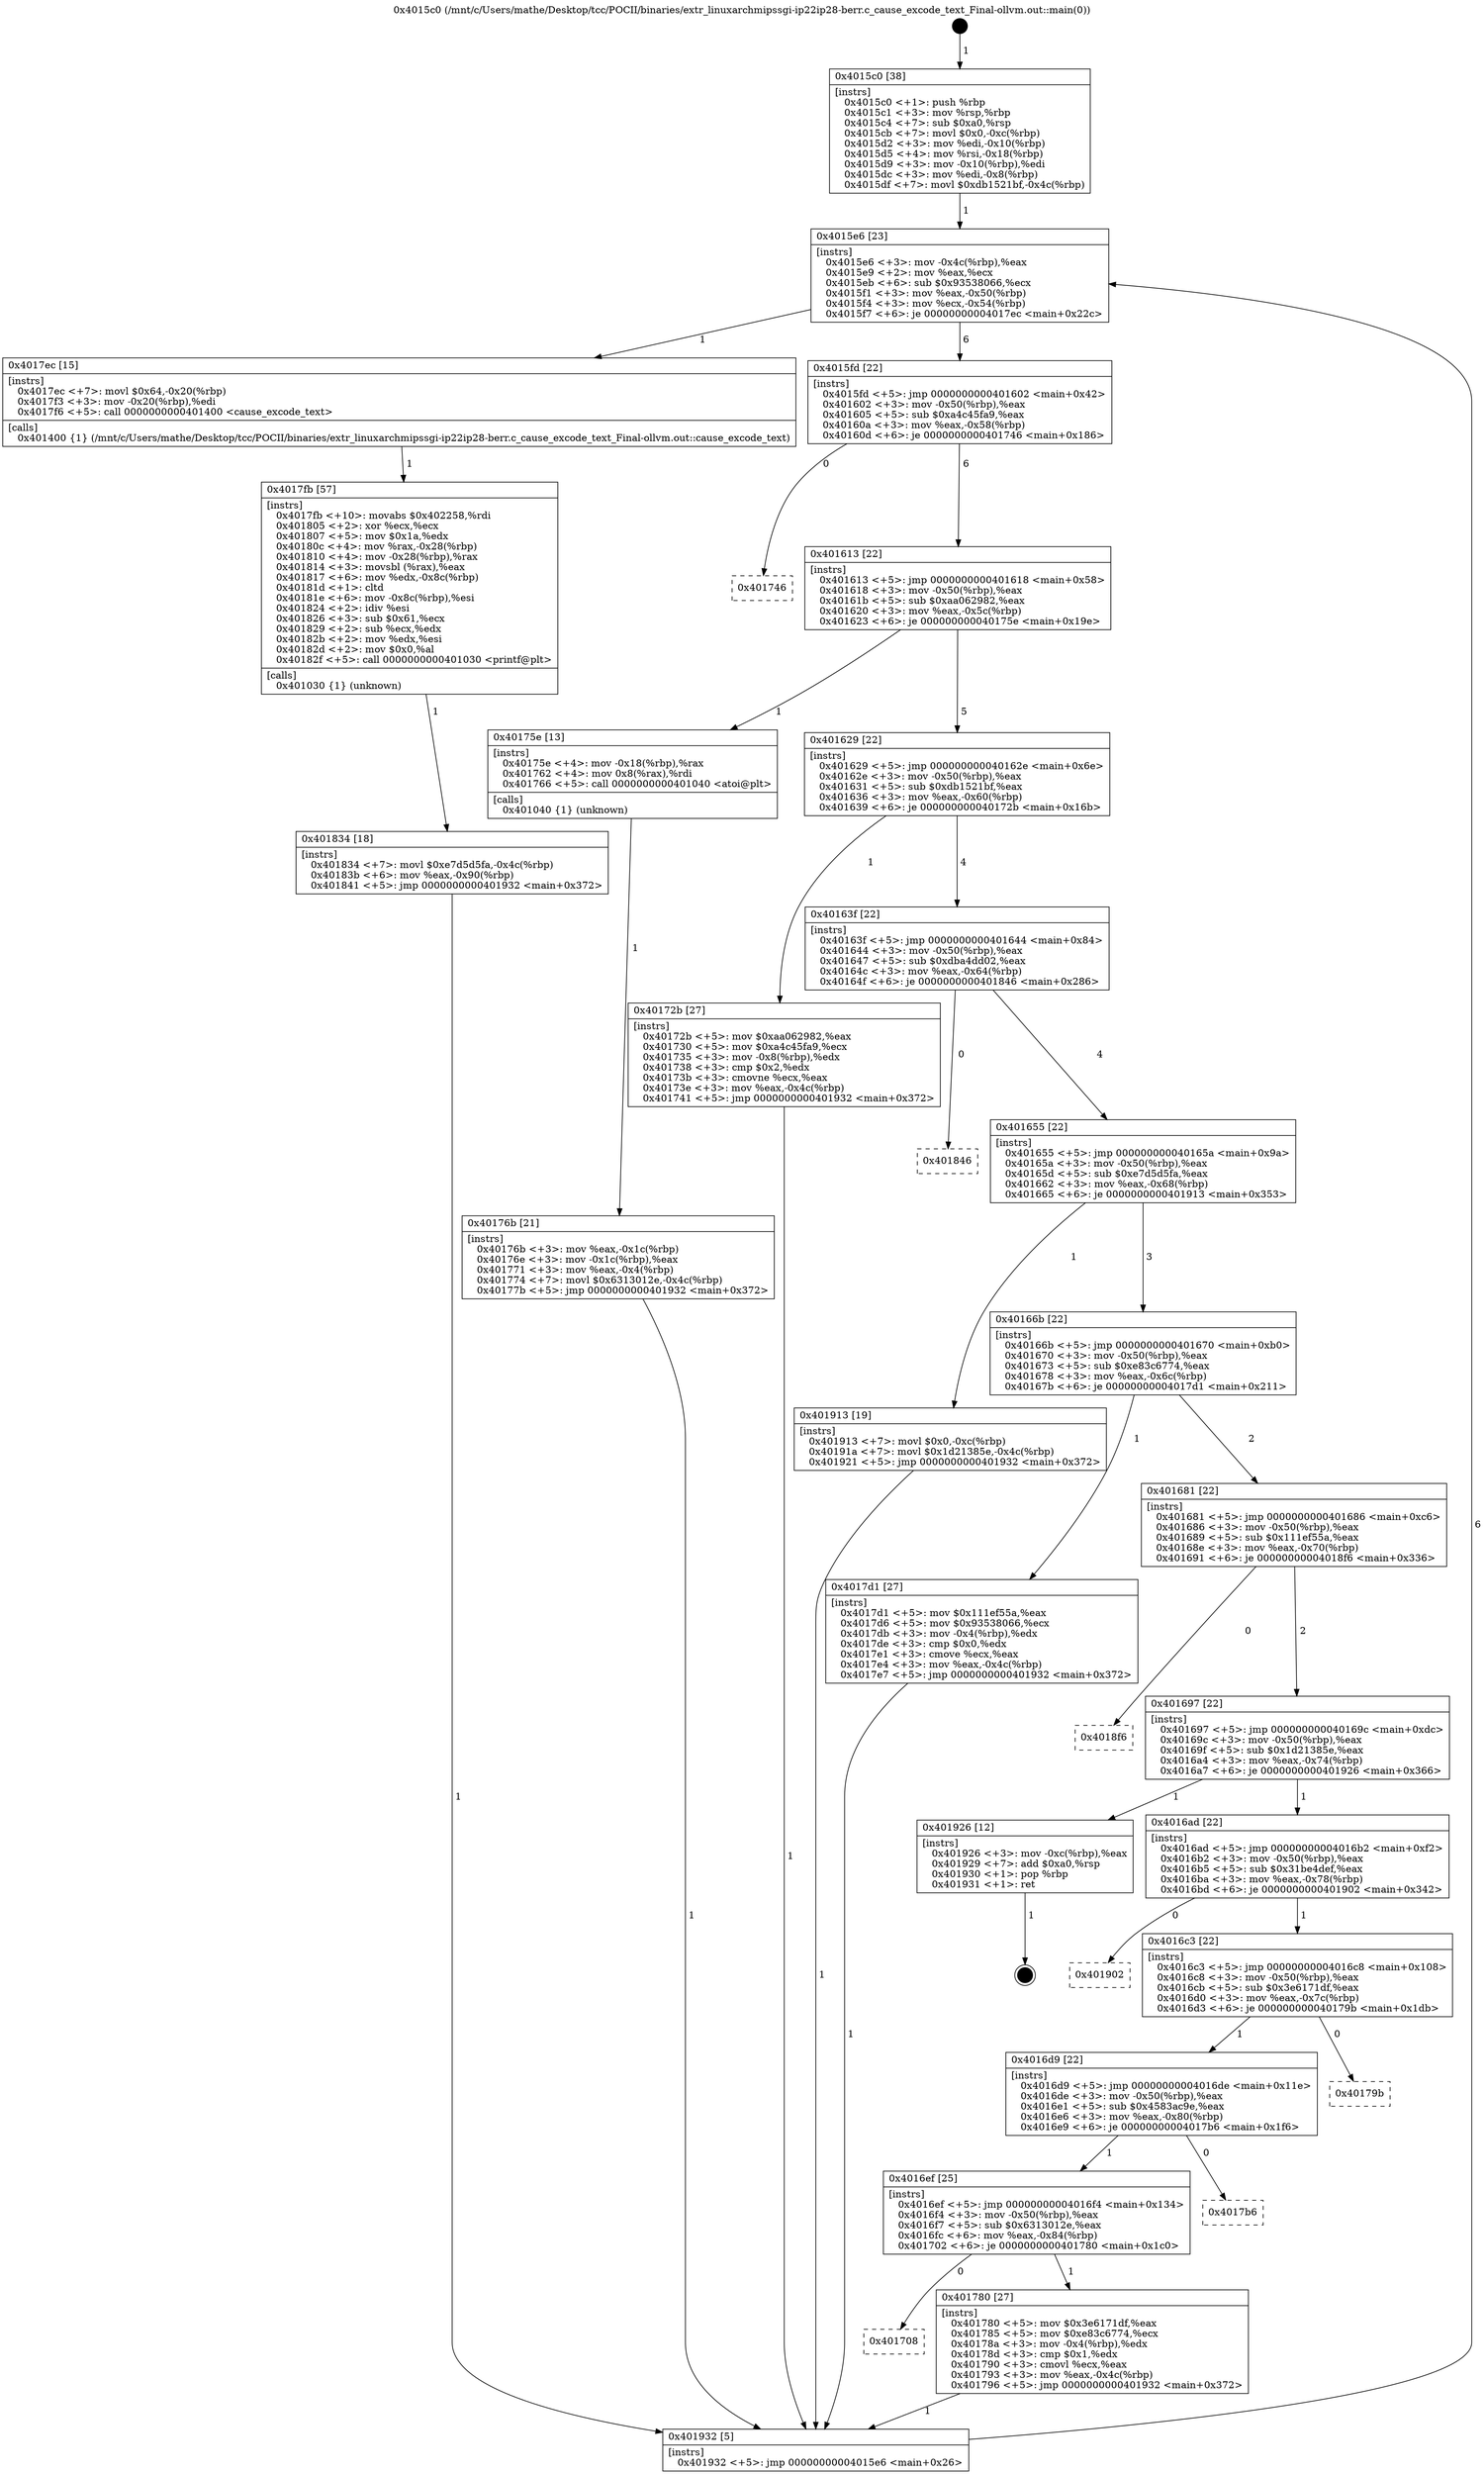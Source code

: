 digraph "0x4015c0" {
  label = "0x4015c0 (/mnt/c/Users/mathe/Desktop/tcc/POCII/binaries/extr_linuxarchmipssgi-ip22ip28-berr.c_cause_excode_text_Final-ollvm.out::main(0))"
  labelloc = "t"
  node[shape=record]

  Entry [label="",width=0.3,height=0.3,shape=circle,fillcolor=black,style=filled]
  "0x4015e6" [label="{
     0x4015e6 [23]\l
     | [instrs]\l
     &nbsp;&nbsp;0x4015e6 \<+3\>: mov -0x4c(%rbp),%eax\l
     &nbsp;&nbsp;0x4015e9 \<+2\>: mov %eax,%ecx\l
     &nbsp;&nbsp;0x4015eb \<+6\>: sub $0x93538066,%ecx\l
     &nbsp;&nbsp;0x4015f1 \<+3\>: mov %eax,-0x50(%rbp)\l
     &nbsp;&nbsp;0x4015f4 \<+3\>: mov %ecx,-0x54(%rbp)\l
     &nbsp;&nbsp;0x4015f7 \<+6\>: je 00000000004017ec \<main+0x22c\>\l
  }"]
  "0x4017ec" [label="{
     0x4017ec [15]\l
     | [instrs]\l
     &nbsp;&nbsp;0x4017ec \<+7\>: movl $0x64,-0x20(%rbp)\l
     &nbsp;&nbsp;0x4017f3 \<+3\>: mov -0x20(%rbp),%edi\l
     &nbsp;&nbsp;0x4017f6 \<+5\>: call 0000000000401400 \<cause_excode_text\>\l
     | [calls]\l
     &nbsp;&nbsp;0x401400 \{1\} (/mnt/c/Users/mathe/Desktop/tcc/POCII/binaries/extr_linuxarchmipssgi-ip22ip28-berr.c_cause_excode_text_Final-ollvm.out::cause_excode_text)\l
  }"]
  "0x4015fd" [label="{
     0x4015fd [22]\l
     | [instrs]\l
     &nbsp;&nbsp;0x4015fd \<+5\>: jmp 0000000000401602 \<main+0x42\>\l
     &nbsp;&nbsp;0x401602 \<+3\>: mov -0x50(%rbp),%eax\l
     &nbsp;&nbsp;0x401605 \<+5\>: sub $0xa4c45fa9,%eax\l
     &nbsp;&nbsp;0x40160a \<+3\>: mov %eax,-0x58(%rbp)\l
     &nbsp;&nbsp;0x40160d \<+6\>: je 0000000000401746 \<main+0x186\>\l
  }"]
  Exit [label="",width=0.3,height=0.3,shape=circle,fillcolor=black,style=filled,peripheries=2]
  "0x401746" [label="{
     0x401746\l
  }", style=dashed]
  "0x401613" [label="{
     0x401613 [22]\l
     | [instrs]\l
     &nbsp;&nbsp;0x401613 \<+5\>: jmp 0000000000401618 \<main+0x58\>\l
     &nbsp;&nbsp;0x401618 \<+3\>: mov -0x50(%rbp),%eax\l
     &nbsp;&nbsp;0x40161b \<+5\>: sub $0xaa062982,%eax\l
     &nbsp;&nbsp;0x401620 \<+3\>: mov %eax,-0x5c(%rbp)\l
     &nbsp;&nbsp;0x401623 \<+6\>: je 000000000040175e \<main+0x19e\>\l
  }"]
  "0x401834" [label="{
     0x401834 [18]\l
     | [instrs]\l
     &nbsp;&nbsp;0x401834 \<+7\>: movl $0xe7d5d5fa,-0x4c(%rbp)\l
     &nbsp;&nbsp;0x40183b \<+6\>: mov %eax,-0x90(%rbp)\l
     &nbsp;&nbsp;0x401841 \<+5\>: jmp 0000000000401932 \<main+0x372\>\l
  }"]
  "0x40175e" [label="{
     0x40175e [13]\l
     | [instrs]\l
     &nbsp;&nbsp;0x40175e \<+4\>: mov -0x18(%rbp),%rax\l
     &nbsp;&nbsp;0x401762 \<+4\>: mov 0x8(%rax),%rdi\l
     &nbsp;&nbsp;0x401766 \<+5\>: call 0000000000401040 \<atoi@plt\>\l
     | [calls]\l
     &nbsp;&nbsp;0x401040 \{1\} (unknown)\l
  }"]
  "0x401629" [label="{
     0x401629 [22]\l
     | [instrs]\l
     &nbsp;&nbsp;0x401629 \<+5\>: jmp 000000000040162e \<main+0x6e\>\l
     &nbsp;&nbsp;0x40162e \<+3\>: mov -0x50(%rbp),%eax\l
     &nbsp;&nbsp;0x401631 \<+5\>: sub $0xdb1521bf,%eax\l
     &nbsp;&nbsp;0x401636 \<+3\>: mov %eax,-0x60(%rbp)\l
     &nbsp;&nbsp;0x401639 \<+6\>: je 000000000040172b \<main+0x16b\>\l
  }"]
  "0x4017fb" [label="{
     0x4017fb [57]\l
     | [instrs]\l
     &nbsp;&nbsp;0x4017fb \<+10\>: movabs $0x402258,%rdi\l
     &nbsp;&nbsp;0x401805 \<+2\>: xor %ecx,%ecx\l
     &nbsp;&nbsp;0x401807 \<+5\>: mov $0x1a,%edx\l
     &nbsp;&nbsp;0x40180c \<+4\>: mov %rax,-0x28(%rbp)\l
     &nbsp;&nbsp;0x401810 \<+4\>: mov -0x28(%rbp),%rax\l
     &nbsp;&nbsp;0x401814 \<+3\>: movsbl (%rax),%eax\l
     &nbsp;&nbsp;0x401817 \<+6\>: mov %edx,-0x8c(%rbp)\l
     &nbsp;&nbsp;0x40181d \<+1\>: cltd\l
     &nbsp;&nbsp;0x40181e \<+6\>: mov -0x8c(%rbp),%esi\l
     &nbsp;&nbsp;0x401824 \<+2\>: idiv %esi\l
     &nbsp;&nbsp;0x401826 \<+3\>: sub $0x61,%ecx\l
     &nbsp;&nbsp;0x401829 \<+2\>: sub %ecx,%edx\l
     &nbsp;&nbsp;0x40182b \<+2\>: mov %edx,%esi\l
     &nbsp;&nbsp;0x40182d \<+2\>: mov $0x0,%al\l
     &nbsp;&nbsp;0x40182f \<+5\>: call 0000000000401030 \<printf@plt\>\l
     | [calls]\l
     &nbsp;&nbsp;0x401030 \{1\} (unknown)\l
  }"]
  "0x40172b" [label="{
     0x40172b [27]\l
     | [instrs]\l
     &nbsp;&nbsp;0x40172b \<+5\>: mov $0xaa062982,%eax\l
     &nbsp;&nbsp;0x401730 \<+5\>: mov $0xa4c45fa9,%ecx\l
     &nbsp;&nbsp;0x401735 \<+3\>: mov -0x8(%rbp),%edx\l
     &nbsp;&nbsp;0x401738 \<+3\>: cmp $0x2,%edx\l
     &nbsp;&nbsp;0x40173b \<+3\>: cmovne %ecx,%eax\l
     &nbsp;&nbsp;0x40173e \<+3\>: mov %eax,-0x4c(%rbp)\l
     &nbsp;&nbsp;0x401741 \<+5\>: jmp 0000000000401932 \<main+0x372\>\l
  }"]
  "0x40163f" [label="{
     0x40163f [22]\l
     | [instrs]\l
     &nbsp;&nbsp;0x40163f \<+5\>: jmp 0000000000401644 \<main+0x84\>\l
     &nbsp;&nbsp;0x401644 \<+3\>: mov -0x50(%rbp),%eax\l
     &nbsp;&nbsp;0x401647 \<+5\>: sub $0xdba4dd02,%eax\l
     &nbsp;&nbsp;0x40164c \<+3\>: mov %eax,-0x64(%rbp)\l
     &nbsp;&nbsp;0x40164f \<+6\>: je 0000000000401846 \<main+0x286\>\l
  }"]
  "0x401932" [label="{
     0x401932 [5]\l
     | [instrs]\l
     &nbsp;&nbsp;0x401932 \<+5\>: jmp 00000000004015e6 \<main+0x26\>\l
  }"]
  "0x4015c0" [label="{
     0x4015c0 [38]\l
     | [instrs]\l
     &nbsp;&nbsp;0x4015c0 \<+1\>: push %rbp\l
     &nbsp;&nbsp;0x4015c1 \<+3\>: mov %rsp,%rbp\l
     &nbsp;&nbsp;0x4015c4 \<+7\>: sub $0xa0,%rsp\l
     &nbsp;&nbsp;0x4015cb \<+7\>: movl $0x0,-0xc(%rbp)\l
     &nbsp;&nbsp;0x4015d2 \<+3\>: mov %edi,-0x10(%rbp)\l
     &nbsp;&nbsp;0x4015d5 \<+4\>: mov %rsi,-0x18(%rbp)\l
     &nbsp;&nbsp;0x4015d9 \<+3\>: mov -0x10(%rbp),%edi\l
     &nbsp;&nbsp;0x4015dc \<+3\>: mov %edi,-0x8(%rbp)\l
     &nbsp;&nbsp;0x4015df \<+7\>: movl $0xdb1521bf,-0x4c(%rbp)\l
  }"]
  "0x40176b" [label="{
     0x40176b [21]\l
     | [instrs]\l
     &nbsp;&nbsp;0x40176b \<+3\>: mov %eax,-0x1c(%rbp)\l
     &nbsp;&nbsp;0x40176e \<+3\>: mov -0x1c(%rbp),%eax\l
     &nbsp;&nbsp;0x401771 \<+3\>: mov %eax,-0x4(%rbp)\l
     &nbsp;&nbsp;0x401774 \<+7\>: movl $0x6313012e,-0x4c(%rbp)\l
     &nbsp;&nbsp;0x40177b \<+5\>: jmp 0000000000401932 \<main+0x372\>\l
  }"]
  "0x401708" [label="{
     0x401708\l
  }", style=dashed]
  "0x401846" [label="{
     0x401846\l
  }", style=dashed]
  "0x401655" [label="{
     0x401655 [22]\l
     | [instrs]\l
     &nbsp;&nbsp;0x401655 \<+5\>: jmp 000000000040165a \<main+0x9a\>\l
     &nbsp;&nbsp;0x40165a \<+3\>: mov -0x50(%rbp),%eax\l
     &nbsp;&nbsp;0x40165d \<+5\>: sub $0xe7d5d5fa,%eax\l
     &nbsp;&nbsp;0x401662 \<+3\>: mov %eax,-0x68(%rbp)\l
     &nbsp;&nbsp;0x401665 \<+6\>: je 0000000000401913 \<main+0x353\>\l
  }"]
  "0x401780" [label="{
     0x401780 [27]\l
     | [instrs]\l
     &nbsp;&nbsp;0x401780 \<+5\>: mov $0x3e6171df,%eax\l
     &nbsp;&nbsp;0x401785 \<+5\>: mov $0xe83c6774,%ecx\l
     &nbsp;&nbsp;0x40178a \<+3\>: mov -0x4(%rbp),%edx\l
     &nbsp;&nbsp;0x40178d \<+3\>: cmp $0x1,%edx\l
     &nbsp;&nbsp;0x401790 \<+3\>: cmovl %ecx,%eax\l
     &nbsp;&nbsp;0x401793 \<+3\>: mov %eax,-0x4c(%rbp)\l
     &nbsp;&nbsp;0x401796 \<+5\>: jmp 0000000000401932 \<main+0x372\>\l
  }"]
  "0x401913" [label="{
     0x401913 [19]\l
     | [instrs]\l
     &nbsp;&nbsp;0x401913 \<+7\>: movl $0x0,-0xc(%rbp)\l
     &nbsp;&nbsp;0x40191a \<+7\>: movl $0x1d21385e,-0x4c(%rbp)\l
     &nbsp;&nbsp;0x401921 \<+5\>: jmp 0000000000401932 \<main+0x372\>\l
  }"]
  "0x40166b" [label="{
     0x40166b [22]\l
     | [instrs]\l
     &nbsp;&nbsp;0x40166b \<+5\>: jmp 0000000000401670 \<main+0xb0\>\l
     &nbsp;&nbsp;0x401670 \<+3\>: mov -0x50(%rbp),%eax\l
     &nbsp;&nbsp;0x401673 \<+5\>: sub $0xe83c6774,%eax\l
     &nbsp;&nbsp;0x401678 \<+3\>: mov %eax,-0x6c(%rbp)\l
     &nbsp;&nbsp;0x40167b \<+6\>: je 00000000004017d1 \<main+0x211\>\l
  }"]
  "0x4016ef" [label="{
     0x4016ef [25]\l
     | [instrs]\l
     &nbsp;&nbsp;0x4016ef \<+5\>: jmp 00000000004016f4 \<main+0x134\>\l
     &nbsp;&nbsp;0x4016f4 \<+3\>: mov -0x50(%rbp),%eax\l
     &nbsp;&nbsp;0x4016f7 \<+5\>: sub $0x6313012e,%eax\l
     &nbsp;&nbsp;0x4016fc \<+6\>: mov %eax,-0x84(%rbp)\l
     &nbsp;&nbsp;0x401702 \<+6\>: je 0000000000401780 \<main+0x1c0\>\l
  }"]
  "0x4017d1" [label="{
     0x4017d1 [27]\l
     | [instrs]\l
     &nbsp;&nbsp;0x4017d1 \<+5\>: mov $0x111ef55a,%eax\l
     &nbsp;&nbsp;0x4017d6 \<+5\>: mov $0x93538066,%ecx\l
     &nbsp;&nbsp;0x4017db \<+3\>: mov -0x4(%rbp),%edx\l
     &nbsp;&nbsp;0x4017de \<+3\>: cmp $0x0,%edx\l
     &nbsp;&nbsp;0x4017e1 \<+3\>: cmove %ecx,%eax\l
     &nbsp;&nbsp;0x4017e4 \<+3\>: mov %eax,-0x4c(%rbp)\l
     &nbsp;&nbsp;0x4017e7 \<+5\>: jmp 0000000000401932 \<main+0x372\>\l
  }"]
  "0x401681" [label="{
     0x401681 [22]\l
     | [instrs]\l
     &nbsp;&nbsp;0x401681 \<+5\>: jmp 0000000000401686 \<main+0xc6\>\l
     &nbsp;&nbsp;0x401686 \<+3\>: mov -0x50(%rbp),%eax\l
     &nbsp;&nbsp;0x401689 \<+5\>: sub $0x111ef55a,%eax\l
     &nbsp;&nbsp;0x40168e \<+3\>: mov %eax,-0x70(%rbp)\l
     &nbsp;&nbsp;0x401691 \<+6\>: je 00000000004018f6 \<main+0x336\>\l
  }"]
  "0x4017b6" [label="{
     0x4017b6\l
  }", style=dashed]
  "0x4018f6" [label="{
     0x4018f6\l
  }", style=dashed]
  "0x401697" [label="{
     0x401697 [22]\l
     | [instrs]\l
     &nbsp;&nbsp;0x401697 \<+5\>: jmp 000000000040169c \<main+0xdc\>\l
     &nbsp;&nbsp;0x40169c \<+3\>: mov -0x50(%rbp),%eax\l
     &nbsp;&nbsp;0x40169f \<+5\>: sub $0x1d21385e,%eax\l
     &nbsp;&nbsp;0x4016a4 \<+3\>: mov %eax,-0x74(%rbp)\l
     &nbsp;&nbsp;0x4016a7 \<+6\>: je 0000000000401926 \<main+0x366\>\l
  }"]
  "0x4016d9" [label="{
     0x4016d9 [22]\l
     | [instrs]\l
     &nbsp;&nbsp;0x4016d9 \<+5\>: jmp 00000000004016de \<main+0x11e\>\l
     &nbsp;&nbsp;0x4016de \<+3\>: mov -0x50(%rbp),%eax\l
     &nbsp;&nbsp;0x4016e1 \<+5\>: sub $0x4583ac9e,%eax\l
     &nbsp;&nbsp;0x4016e6 \<+3\>: mov %eax,-0x80(%rbp)\l
     &nbsp;&nbsp;0x4016e9 \<+6\>: je 00000000004017b6 \<main+0x1f6\>\l
  }"]
  "0x401926" [label="{
     0x401926 [12]\l
     | [instrs]\l
     &nbsp;&nbsp;0x401926 \<+3\>: mov -0xc(%rbp),%eax\l
     &nbsp;&nbsp;0x401929 \<+7\>: add $0xa0,%rsp\l
     &nbsp;&nbsp;0x401930 \<+1\>: pop %rbp\l
     &nbsp;&nbsp;0x401931 \<+1\>: ret\l
  }"]
  "0x4016ad" [label="{
     0x4016ad [22]\l
     | [instrs]\l
     &nbsp;&nbsp;0x4016ad \<+5\>: jmp 00000000004016b2 \<main+0xf2\>\l
     &nbsp;&nbsp;0x4016b2 \<+3\>: mov -0x50(%rbp),%eax\l
     &nbsp;&nbsp;0x4016b5 \<+5\>: sub $0x31be4def,%eax\l
     &nbsp;&nbsp;0x4016ba \<+3\>: mov %eax,-0x78(%rbp)\l
     &nbsp;&nbsp;0x4016bd \<+6\>: je 0000000000401902 \<main+0x342\>\l
  }"]
  "0x40179b" [label="{
     0x40179b\l
  }", style=dashed]
  "0x401902" [label="{
     0x401902\l
  }", style=dashed]
  "0x4016c3" [label="{
     0x4016c3 [22]\l
     | [instrs]\l
     &nbsp;&nbsp;0x4016c3 \<+5\>: jmp 00000000004016c8 \<main+0x108\>\l
     &nbsp;&nbsp;0x4016c8 \<+3\>: mov -0x50(%rbp),%eax\l
     &nbsp;&nbsp;0x4016cb \<+5\>: sub $0x3e6171df,%eax\l
     &nbsp;&nbsp;0x4016d0 \<+3\>: mov %eax,-0x7c(%rbp)\l
     &nbsp;&nbsp;0x4016d3 \<+6\>: je 000000000040179b \<main+0x1db\>\l
  }"]
  Entry -> "0x4015c0" [label=" 1"]
  "0x4015e6" -> "0x4017ec" [label=" 1"]
  "0x4015e6" -> "0x4015fd" [label=" 6"]
  "0x401926" -> Exit [label=" 1"]
  "0x4015fd" -> "0x401746" [label=" 0"]
  "0x4015fd" -> "0x401613" [label=" 6"]
  "0x401913" -> "0x401932" [label=" 1"]
  "0x401613" -> "0x40175e" [label=" 1"]
  "0x401613" -> "0x401629" [label=" 5"]
  "0x401834" -> "0x401932" [label=" 1"]
  "0x401629" -> "0x40172b" [label=" 1"]
  "0x401629" -> "0x40163f" [label=" 4"]
  "0x40172b" -> "0x401932" [label=" 1"]
  "0x4015c0" -> "0x4015e6" [label=" 1"]
  "0x401932" -> "0x4015e6" [label=" 6"]
  "0x40175e" -> "0x40176b" [label=" 1"]
  "0x40176b" -> "0x401932" [label=" 1"]
  "0x4017fb" -> "0x401834" [label=" 1"]
  "0x40163f" -> "0x401846" [label=" 0"]
  "0x40163f" -> "0x401655" [label=" 4"]
  "0x4017ec" -> "0x4017fb" [label=" 1"]
  "0x401655" -> "0x401913" [label=" 1"]
  "0x401655" -> "0x40166b" [label=" 3"]
  "0x4017d1" -> "0x401932" [label=" 1"]
  "0x40166b" -> "0x4017d1" [label=" 1"]
  "0x40166b" -> "0x401681" [label=" 2"]
  "0x4016ef" -> "0x401708" [label=" 0"]
  "0x401681" -> "0x4018f6" [label=" 0"]
  "0x401681" -> "0x401697" [label=" 2"]
  "0x4016ef" -> "0x401780" [label=" 1"]
  "0x401697" -> "0x401926" [label=" 1"]
  "0x401697" -> "0x4016ad" [label=" 1"]
  "0x4016d9" -> "0x4016ef" [label=" 1"]
  "0x4016ad" -> "0x401902" [label=" 0"]
  "0x4016ad" -> "0x4016c3" [label=" 1"]
  "0x4016d9" -> "0x4017b6" [label=" 0"]
  "0x4016c3" -> "0x40179b" [label=" 0"]
  "0x4016c3" -> "0x4016d9" [label=" 1"]
  "0x401780" -> "0x401932" [label=" 1"]
}
